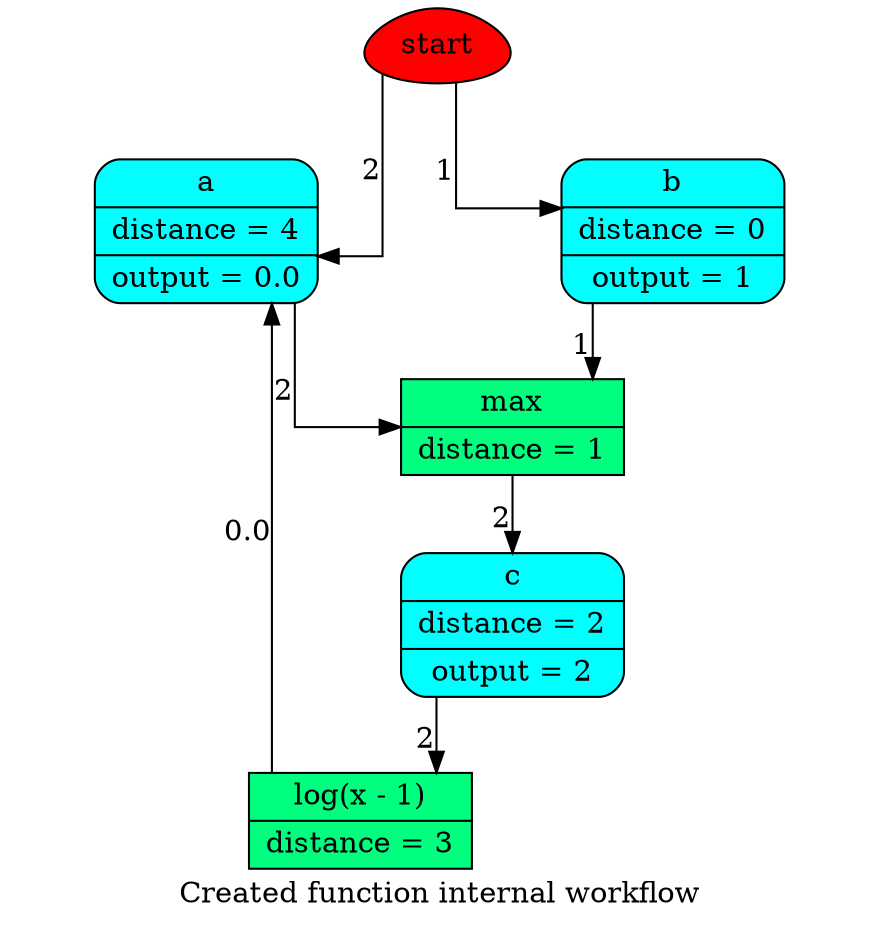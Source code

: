 digraph "Created function internal" {
	graph [ratio=1]
	node [style=filled]
	label = "Created function internal workflow"
	splines = ortho
		"Created function internal_4373721400" [label=start fillcolor=red shape=egg]
		"Created function internal_353524919982885525" [label="{ log(x - 1) | distance = 3 }" fillcolor=springgreen shape=record]
		"Created function internal_-1690875837688140777" [label="{ max | distance = 1 }" fillcolor=springgreen shape=record]
		"Created function internal_-1739731674132073175" [label="{ c | distance = 2 | output = 2 }" fillcolor=cyan shape=Mrecord]
		"Created function internal_-8503278920192876870" [label="{ a | distance = 4 | output = 0.0 }" fillcolor=cyan shape=Mrecord]
		"Created function internal_-3117625956851900853" [label="{ b | distance = 0 | output = 1 }" fillcolor=cyan shape=Mrecord]
			"Created function internal_353524919982885525" -> "Created function internal_-8503278920192876870" [xlabel=0.0]
			"Created function internal_-1690875837688140777" -> "Created function internal_-1739731674132073175" [xlabel=2]
			"Created function internal_4373721400" -> "Created function internal_-8503278920192876870" [xlabel=2]
			"Created function internal_4373721400" -> "Created function internal_-3117625956851900853" [xlabel=1]
			"Created function internal_-1739731674132073175" -> "Created function internal_353524919982885525" [xlabel=2]
			"Created function internal_-8503278920192876870" -> "Created function internal_-1690875837688140777" [xlabel=2]
			"Created function internal_-3117625956851900853" -> "Created function internal_-1690875837688140777" [xlabel=1]
}